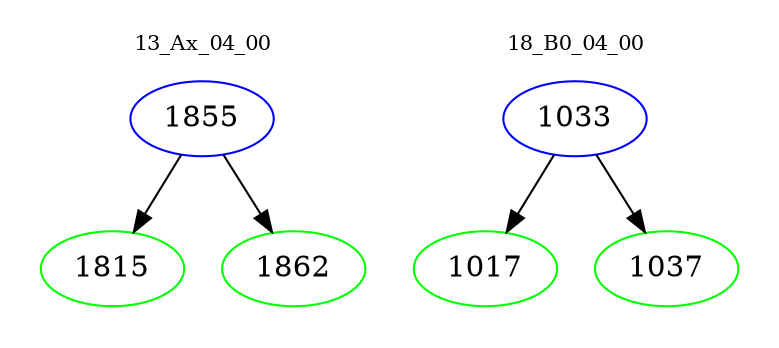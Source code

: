 digraph{
subgraph cluster_0 {
color = white
label = "13_Ax_04_00";
fontsize=10;
T0_1855 [label="1855", color="blue"]
T0_1855 -> T0_1815 [color="black"]
T0_1815 [label="1815", color="green"]
T0_1855 -> T0_1862 [color="black"]
T0_1862 [label="1862", color="green"]
}
subgraph cluster_1 {
color = white
label = "18_B0_04_00";
fontsize=10;
T1_1033 [label="1033", color="blue"]
T1_1033 -> T1_1017 [color="black"]
T1_1017 [label="1017", color="green"]
T1_1033 -> T1_1037 [color="black"]
T1_1037 [label="1037", color="green"]
}
}
